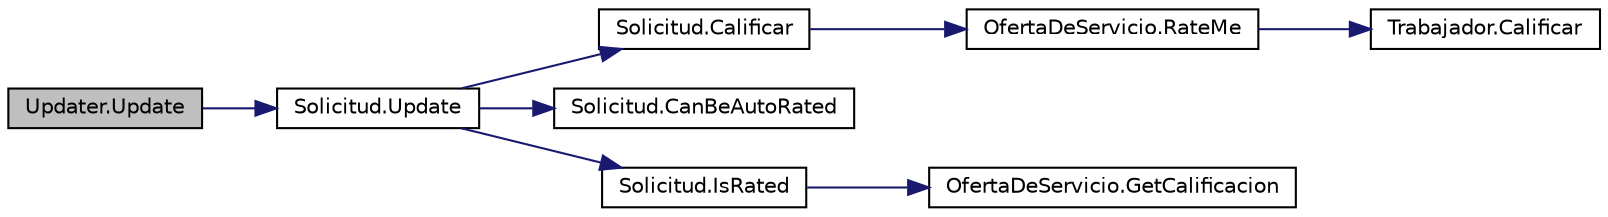 digraph "Updater.Update"
{
 // INTERACTIVE_SVG=YES
 // LATEX_PDF_SIZE
  edge [fontname="Helvetica",fontsize="10",labelfontname="Helvetica",labelfontsize="10"];
  node [fontname="Helvetica",fontsize="10",shape=record];
  rankdir="LR";
  Node1 [label="Updater.Update",height=0.2,width=0.4,color="black", fillcolor="grey75", style="filled", fontcolor="black",tooltip=" "];
  Node1 -> Node2 [color="midnightblue",fontsize="10",style="solid",fontname="Helvetica"];
  Node2 [label="Solicitud.Update",height=0.2,width=0.4,color="black", fillcolor="white", style="filled",URL="$classSolicitud.html#a1c7e7e17d1549d2b6618a14a6b4e2c5d",tooltip="Método para actualizar una calificación en caso que se haga dentro del plazo. Si excede la fecha lími..."];
  Node2 -> Node3 [color="midnightblue",fontsize="10",style="solid",fontname="Helvetica"];
  Node3 [label="Solicitud.Calificar",height=0.2,width=0.4,color="black", fillcolor="white", style="filled",URL="$classSolicitud.html#a99c9a8a76b4045fb5ddc4cc5376696b7",tooltip="Método para calificar una oferta"];
  Node3 -> Node4 [color="midnightblue",fontsize="10",style="solid",fontname="Helvetica"];
  Node4 [label="OfertaDeServicio.RateMe",height=0.2,width=0.4,color="black", fillcolor="white", style="filled",URL="$classOfertaDeServicio.html#a402115d7767af8bbe973fd0238108710",tooltip="Método para calificar la oferta en cuestión"];
  Node4 -> Node5 [color="midnightblue",fontsize="10",style="solid",fontname="Helvetica"];
  Node5 [label="Trabajador.Calificar",height=0.2,width=0.4,color="black", fillcolor="white", style="filled",URL="$classTrabajador.html#a21bcdccac73ad3736c05ffa90454788d",tooltip="Método para calificar un usuario"];
  Node2 -> Node6 [color="midnightblue",fontsize="10",style="solid",fontname="Helvetica"];
  Node6 [label="Solicitud.CanBeAutoRated",height=0.2,width=0.4,color="black", fillcolor="white", style="filled",URL="$classSolicitud.html#aec4c0dca046a55ee8923bc1816352a38",tooltip="//TODO"];
  Node2 -> Node7 [color="midnightblue",fontsize="10",style="solid",fontname="Helvetica"];
  Node7 [label="Solicitud.IsRated",height=0.2,width=0.4,color="black", fillcolor="white", style="filled",URL="$classSolicitud.html#a8349db017e45ee12e6fbcd60a85b503e",tooltip="Método para conocer si una oferta fue calificada"];
  Node7 -> Node8 [color="midnightblue",fontsize="10",style="solid",fontname="Helvetica"];
  Node8 [label="OfertaDeServicio.GetCalificacion",height=0.2,width=0.4,color="black", fillcolor="white", style="filled",URL="$classOfertaDeServicio.html#acf974ce3ff084e50fb2ff98bc12c14ce",tooltip="Método para obtener una calificación"];
}
